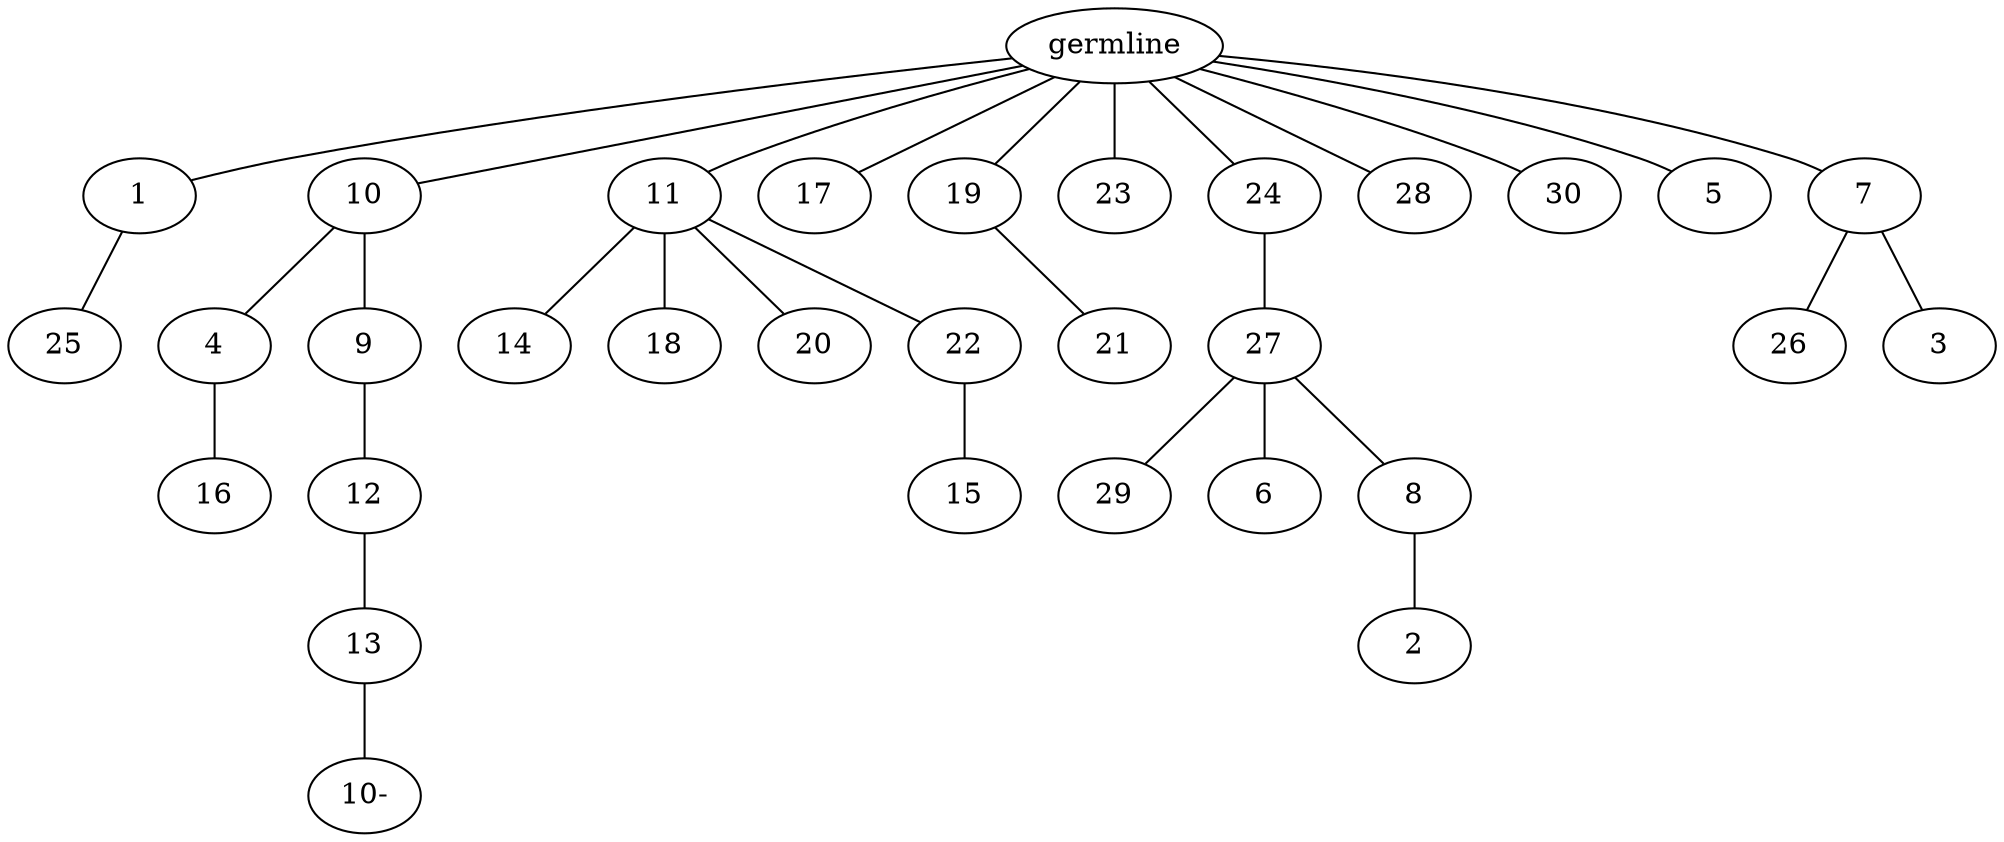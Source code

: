 graph tree {
    "140488361052336" [label="germline"];
    "140488360604528" [label="1"];
    "140488360604768" [label="25"];
    "140488360604144" [label="10"];
    "140488360605872" [label="4"];
    "140488360605104" [label="16"];
    "140488360604096" [label="9"];
    "140488360604000" [label="12"];
    "140488361069584" [label="13"];
    "140488360627504" [label="10-"];
    "140488360606544" [label="11"];
    "140488360606784" [label="14"];
    "140488361067616" [label="18"];
    "140488361067184" [label="20"];
    "140488361069152" [label="22"];
    "140488361068336" [label="15"];
    "140488360604720" [label="17"];
    "140488360607408" [label="19"];
    "140488361066560" [label="21"];
    "140488360605392" [label="23"];
    "140488361066992" [label="24"];
    "140488361069824" [label="27"];
    "140488360771008" [label="29"];
    "140488360770816" [label="6"];
    "140488360771344" [label="8"];
    "140488360769232" [label="2"];
    "140488361070496" [label="28"];
    "140488361067280" [label="30"];
    "140488361067472" [label="5"];
    "140488360767840" [label="7"];
    "140488360767696" [label="26"];
    "140488360768992" [label="3"];
    "140488361052336" -- "140488360604528";
    "140488361052336" -- "140488360604144";
    "140488361052336" -- "140488360606544";
    "140488361052336" -- "140488360604720";
    "140488361052336" -- "140488360607408";
    "140488361052336" -- "140488360605392";
    "140488361052336" -- "140488361066992";
    "140488361052336" -- "140488361070496";
    "140488361052336" -- "140488361067280";
    "140488361052336" -- "140488361067472";
    "140488361052336" -- "140488360767840";
    "140488360604528" -- "140488360604768";
    "140488360604144" -- "140488360605872";
    "140488360604144" -- "140488360604096";
    "140488360605872" -- "140488360605104";
    "140488360604096" -- "140488360604000";
    "140488360604000" -- "140488361069584";
    "140488361069584" -- "140488360627504";
    "140488360606544" -- "140488360606784";
    "140488360606544" -- "140488361067616";
    "140488360606544" -- "140488361067184";
    "140488360606544" -- "140488361069152";
    "140488361069152" -- "140488361068336";
    "140488360607408" -- "140488361066560";
    "140488361066992" -- "140488361069824";
    "140488361069824" -- "140488360771008";
    "140488361069824" -- "140488360770816";
    "140488361069824" -- "140488360771344";
    "140488360771344" -- "140488360769232";
    "140488360767840" -- "140488360767696";
    "140488360767840" -- "140488360768992";
}
